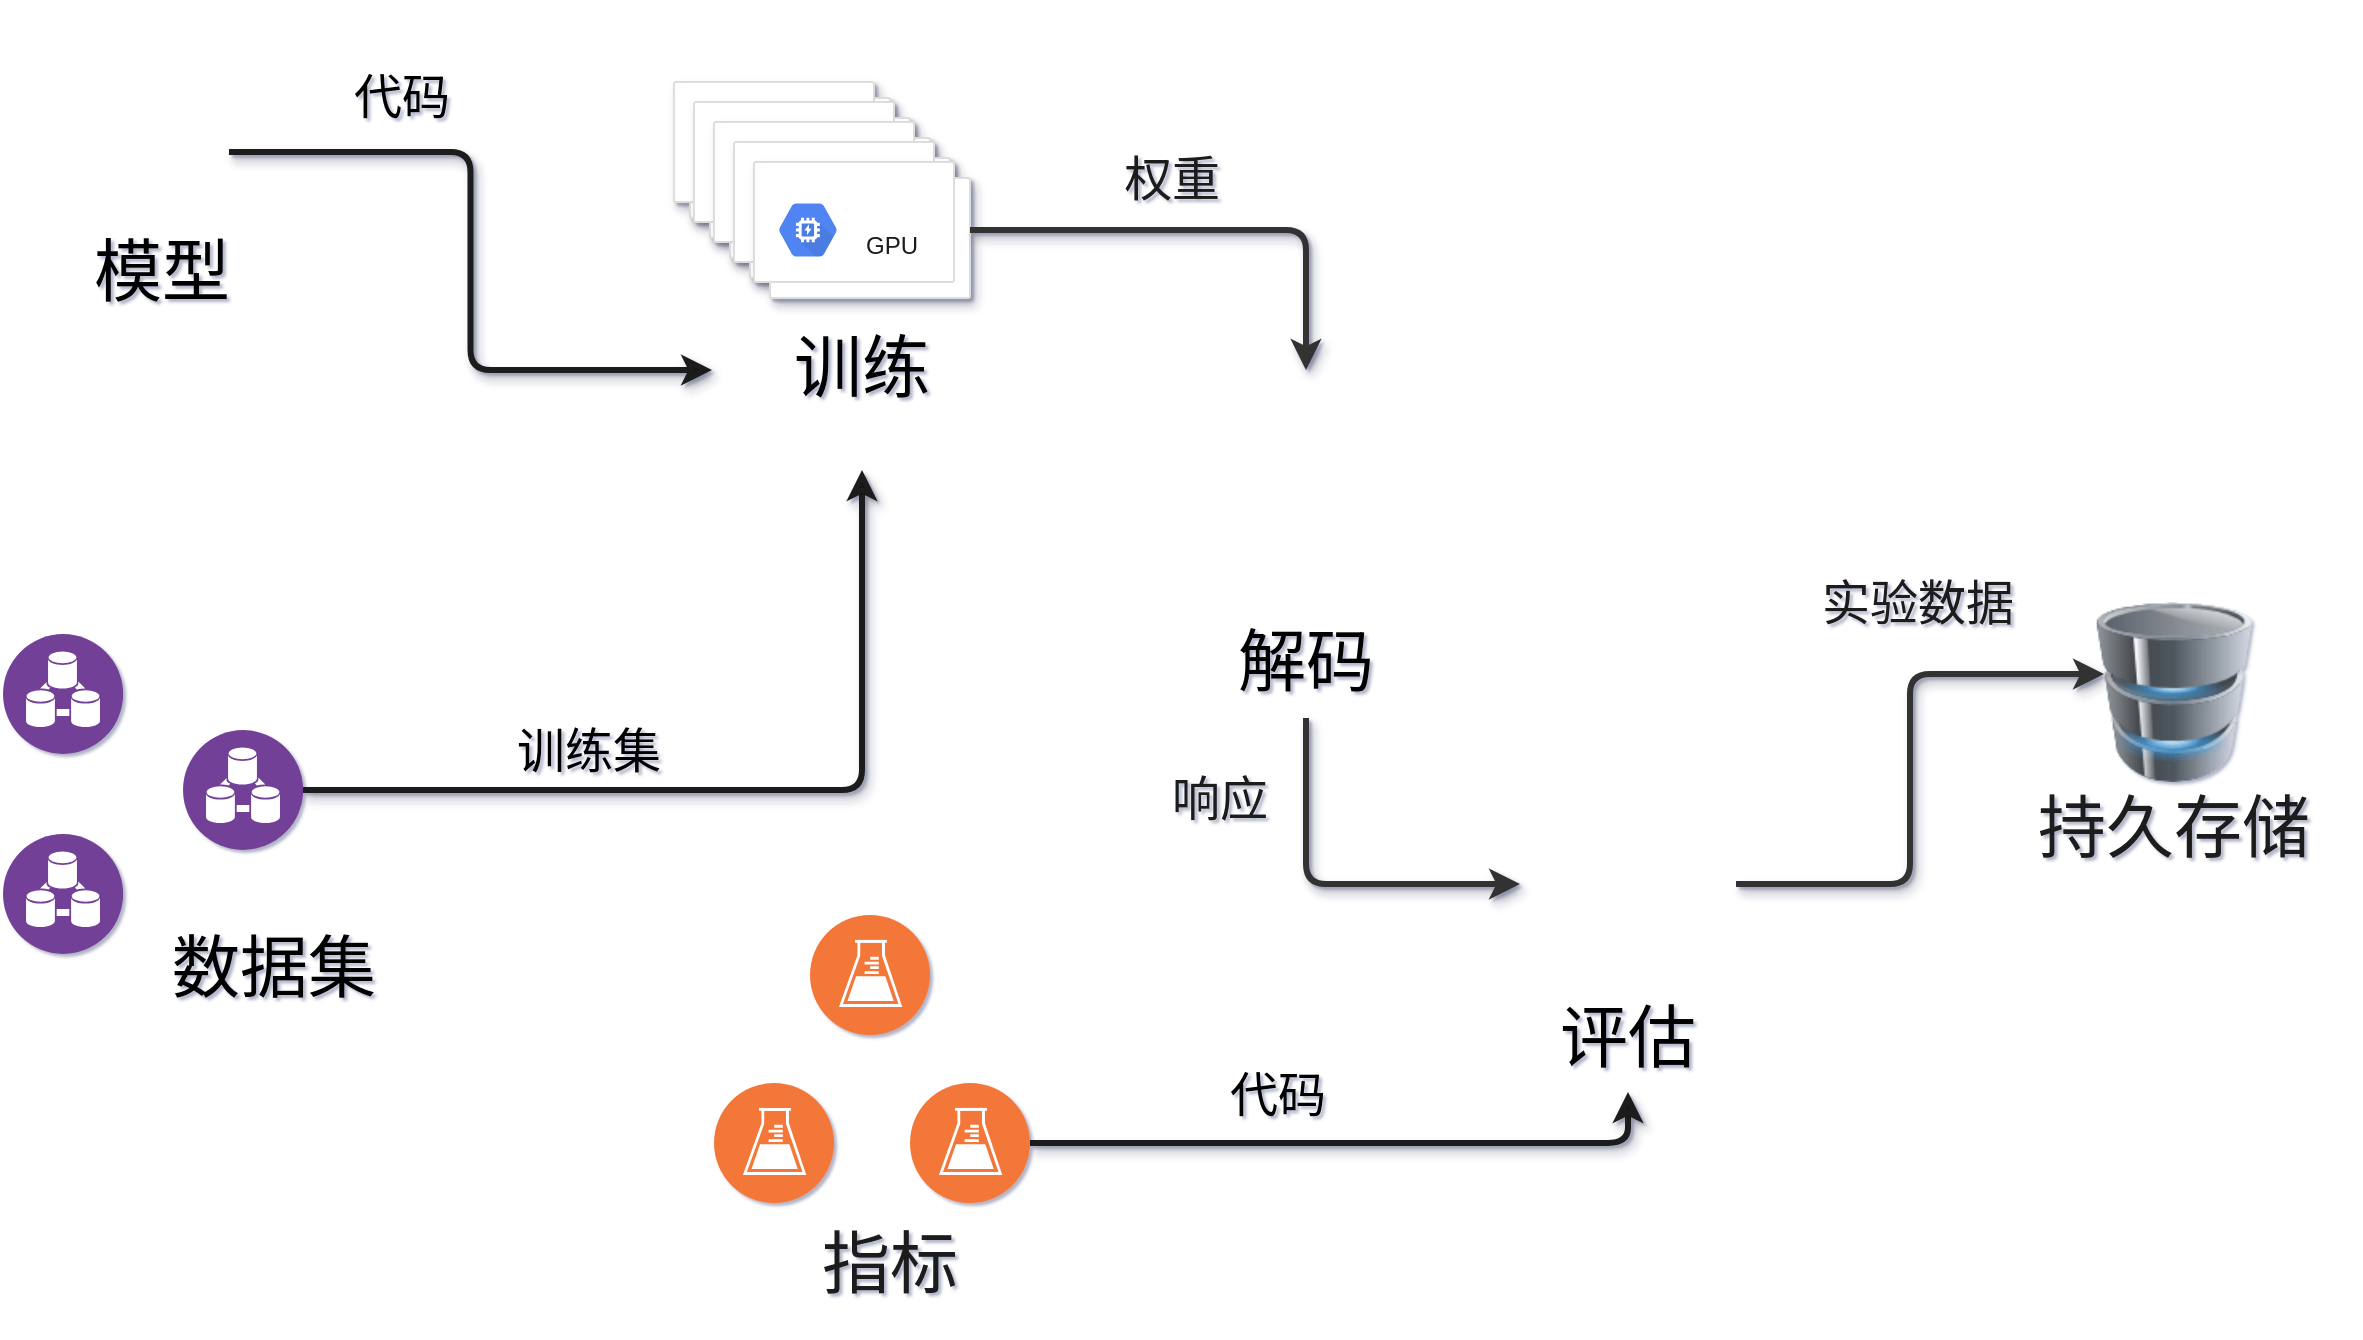 <mxfile version="10.6.7" type="device"><diagram id="59pdwE7su75yG3CBF--7" name="Page-1"><mxGraphModel dx="1790" dy="958" grid="1" gridSize="10" guides="1" tooltips="1" connect="1" arrows="1" fold="1" page="1" pageScale="1" pageWidth="1700" pageHeight="1100" background="none" math="0" shadow="1"><root><mxCell id="0"/><mxCell id="1" parent="0"/><mxCell id="ioFKilwfD-R_9Cd-WqFa-1008" value="" style="group" parent="1" vertex="1" connectable="0"><mxGeometry x="52.5" y="750" width="371" height="263" as="geometry"/></mxCell><mxCell id="ioFKilwfD-R_9Cd-WqFa-991" value="" style="group" parent="ioFKilwfD-R_9Cd-WqFa-1008" vertex="1" connectable="0"><mxGeometry width="150" height="160" as="geometry"/></mxCell><mxCell id="ioFKilwfD-R_9Cd-WqFa-899" value="" style="aspect=fixed;perimeter=ellipsePerimeter;html=1;align=center;shadow=0;dashed=0;fontColor=#4277BB;labelBackgroundColor=#ffffff;fontSize=12;spacingTop=3;image;image=img/lib/ibm/analytics/data_integration.svg;" parent="ioFKilwfD-R_9Cd-WqFa-991" vertex="1"><mxGeometry width="60" height="60" as="geometry"/></mxCell><mxCell id="ioFKilwfD-R_9Cd-WqFa-900" value="" style="aspect=fixed;perimeter=ellipsePerimeter;html=1;align=center;shadow=0;dashed=0;fontColor=#4277BB;labelBackgroundColor=#ffffff;fontSize=12;spacingTop=3;image;image=img/lib/ibm/analytics/data_integration.svg;" parent="ioFKilwfD-R_9Cd-WqFa-991" vertex="1"><mxGeometry y="100" width="60" height="60" as="geometry"/></mxCell><mxCell id="ioFKilwfD-R_9Cd-WqFa-973" value="" style="aspect=fixed;perimeter=ellipsePerimeter;html=1;align=center;shadow=0;dashed=0;fontColor=#4277BB;labelBackgroundColor=#ffffff;fontSize=12;spacingTop=3;image;image=img/lib/ibm/analytics/data_integration.svg;" parent="ioFKilwfD-R_9Cd-WqFa-991" vertex="1"><mxGeometry x="90" y="48" width="60" height="60" as="geometry"/></mxCell><mxCell id="ioFKilwfD-R_9Cd-WqFa-992" value="&lt;font face=&quot;SimSun&quot;&gt;数据集&lt;/font&gt;" style="text;html=1;strokeColor=none;fillColor=none;align=center;verticalAlign=middle;whiteSpace=wrap;rounded=0;fontFamily=Times New Roman;fontSize=34;" parent="ioFKilwfD-R_9Cd-WqFa-1008" vertex="1"><mxGeometry x="60" y="118" width="150" height="100" as="geometry"/></mxCell><mxCell id="ioFKilwfD-R_9Cd-WqFa-1078" value="" style="group" parent="ioFKilwfD-R_9Cd-WqFa-1008" vertex="1" connectable="0"><mxGeometry x="9" y="-317" width="150" height="162" as="geometry"/></mxCell><mxCell id="ioFKilwfD-R_9Cd-WqFa-1033" value="" style="group" parent="ioFKilwfD-R_9Cd-WqFa-1078" vertex="1" connectable="0"><mxGeometry width="150" height="162" as="geometry"/></mxCell><mxCell id="ioFKilwfD-R_9Cd-WqFa-981" value="" style="group" parent="ioFKilwfD-R_9Cd-WqFa-1033" vertex="1" connectable="0"><mxGeometry width="104" height="104" as="geometry"/></mxCell><mxCell id="ioFKilwfD-R_9Cd-WqFa-971" value="" style="shape=image;html=1;verticalAlign=top;verticalLabelPosition=bottom;labelBackgroundColor=#ffffff;imageAspect=0;aspect=fixed;image=https://cdn2.iconfinder.com/data/icons/oxygen/128x128/mimetypes/application-x-python.png" parent="ioFKilwfD-R_9Cd-WqFa-981" vertex="1"><mxGeometry width="54" height="54" as="geometry"/></mxCell><mxCell id="ioFKilwfD-R_9Cd-WqFa-976" value="" style="shape=image;html=1;verticalAlign=top;verticalLabelPosition=bottom;labelBackgroundColor=#ffffff;imageAspect=0;aspect=fixed;image=https://cdn2.iconfinder.com/data/icons/oxygen/128x128/mimetypes/application-x-python.png" parent="ioFKilwfD-R_9Cd-WqFa-981" vertex="1"><mxGeometry x="10" y="10" width="54" height="54" as="geometry"/></mxCell><mxCell id="ioFKilwfD-R_9Cd-WqFa-977" value="" style="shape=image;html=1;verticalAlign=top;verticalLabelPosition=bottom;labelBackgroundColor=#ffffff;imageAspect=0;aspect=fixed;image=https://cdn2.iconfinder.com/data/icons/oxygen/128x128/mimetypes/application-x-python.png" parent="ioFKilwfD-R_9Cd-WqFa-981" vertex="1"><mxGeometry x="20" y="20" width="54" height="54" as="geometry"/></mxCell><mxCell id="ioFKilwfD-R_9Cd-WqFa-978" value="" style="shape=image;html=1;verticalAlign=top;verticalLabelPosition=bottom;labelBackgroundColor=#ffffff;imageAspect=0;aspect=fixed;image=https://cdn2.iconfinder.com/data/icons/oxygen/128x128/mimetypes/application-x-python.png" parent="ioFKilwfD-R_9Cd-WqFa-981" vertex="1"><mxGeometry x="30" y="30" width="54" height="54" as="geometry"/></mxCell><mxCell id="ioFKilwfD-R_9Cd-WqFa-979" value="" style="shape=image;html=1;verticalAlign=top;verticalLabelPosition=bottom;labelBackgroundColor=#ffffff;imageAspect=0;aspect=fixed;image=https://cdn2.iconfinder.com/data/icons/oxygen/128x128/mimetypes/application-x-python.png" parent="ioFKilwfD-R_9Cd-WqFa-981" vertex="1"><mxGeometry x="40" y="39" width="54" height="54" as="geometry"/></mxCell><mxCell id="ioFKilwfD-R_9Cd-WqFa-982" value="&lt;font face=&quot;SimSun&quot;&gt;模型&lt;br&gt;&lt;/font&gt;" style="text;html=1;strokeColor=none;fillColor=none;align=center;verticalAlign=middle;whiteSpace=wrap;rounded=0;fontFamily=Times New Roman;fontSize=34;" parent="ioFKilwfD-R_9Cd-WqFa-1033" vertex="1"><mxGeometry x="-10" y="112" width="160" height="50" as="geometry"/></mxCell><mxCell id="ioFKilwfD-R_9Cd-WqFa-1110" value="&lt;font style=&quot;font-size: 24px&quot; face=&quot;SimSun&quot;&gt;训练集&lt;/font&gt;" style="text;html=1;strokeColor=none;fillColor=none;align=center;verticalAlign=middle;whiteSpace=wrap;rounded=0;fontFamily=Times New Roman;fontSize=34;" parent="ioFKilwfD-R_9Cd-WqFa-1008" vertex="1"><mxGeometry x="240.5" y="46" width="105" height="20" as="geometry"/></mxCell><mxCell id="ioFKilwfD-R_9Cd-WqFa-1009" value="" style="group" parent="1" vertex="1" connectable="0"><mxGeometry x="388" y="474" width="169" height="194" as="geometry"/></mxCell><mxCell id="ioFKilwfD-R_9Cd-WqFa-901" value="" style="shape=mxgraph.gcp2.doubleRect;strokeColor=#dddddd;fillColor=#ffffff;shadow=1;strokeWidth=1;" parent="ioFKilwfD-R_9Cd-WqFa-1009" vertex="1"><mxGeometry width="108" height="68" as="geometry"/></mxCell><mxCell id="ioFKilwfD-R_9Cd-WqFa-902" value="&lt;br&gt;GPU" style="dashed=0;connectable=0;html=1;fillColor=#5184F3;strokeColor=none;shape=mxgraph.gcp2.hexIcon;prIcon=gpu;part=1;labelPosition=right;verticalLabelPosition=middle;align=left;verticalAlign=middle;spacingLeft=5;fontColor=#999999;fontSize=12;" parent="ioFKilwfD-R_9Cd-WqFa-901" vertex="1"><mxGeometry y="0.5" width="44" height="39" relative="1" as="geometry"><mxPoint x="5" y="-19.5" as="offset"/></mxGeometry></mxCell><mxCell id="ioFKilwfD-R_9Cd-WqFa-983" value="" style="shape=mxgraph.gcp2.doubleRect;strokeColor=#dddddd;fillColor=#ffffff;shadow=1;strokeWidth=1;" parent="ioFKilwfD-R_9Cd-WqFa-1009" vertex="1"><mxGeometry x="10" y="10" width="108" height="68" as="geometry"/></mxCell><mxCell id="ioFKilwfD-R_9Cd-WqFa-984" value="&lt;br&gt;GPU" style="dashed=0;connectable=0;html=1;fillColor=#5184F3;strokeColor=none;shape=mxgraph.gcp2.hexIcon;prIcon=gpu;part=1;labelPosition=right;verticalLabelPosition=middle;align=left;verticalAlign=middle;spacingLeft=5;fontColor=#999999;fontSize=12;" parent="ioFKilwfD-R_9Cd-WqFa-983" vertex="1"><mxGeometry y="0.5" width="44" height="39" relative="1" as="geometry"><mxPoint x="5" y="-19.5" as="offset"/></mxGeometry></mxCell><mxCell id="ioFKilwfD-R_9Cd-WqFa-985" value="" style="shape=mxgraph.gcp2.doubleRect;strokeColor=#dddddd;fillColor=#ffffff;shadow=1;strokeWidth=1;" parent="ioFKilwfD-R_9Cd-WqFa-1009" vertex="1"><mxGeometry x="20" y="20" width="108" height="68" as="geometry"/></mxCell><mxCell id="ioFKilwfD-R_9Cd-WqFa-986" value="&lt;br&gt;GPU" style="dashed=0;connectable=0;html=1;fillColor=#5184F3;strokeColor=none;shape=mxgraph.gcp2.hexIcon;prIcon=gpu;part=1;labelPosition=right;verticalLabelPosition=middle;align=left;verticalAlign=middle;spacingLeft=5;fontColor=#999999;fontSize=12;" parent="ioFKilwfD-R_9Cd-WqFa-985" vertex="1"><mxGeometry y="0.5" width="44" height="39" relative="1" as="geometry"><mxPoint x="5" y="-19.5" as="offset"/></mxGeometry></mxCell><mxCell id="ioFKilwfD-R_9Cd-WqFa-987" value="" style="shape=mxgraph.gcp2.doubleRect;strokeColor=#dddddd;fillColor=#ffffff;shadow=1;strokeWidth=1;" parent="ioFKilwfD-R_9Cd-WqFa-1009" vertex="1"><mxGeometry x="30" y="30" width="108" height="68" as="geometry"/></mxCell><mxCell id="ioFKilwfD-R_9Cd-WqFa-988" value="&lt;br&gt;GPU" style="dashed=0;connectable=0;html=1;fillColor=#5184F3;strokeColor=none;shape=mxgraph.gcp2.hexIcon;prIcon=gpu;part=1;labelPosition=right;verticalLabelPosition=middle;align=left;verticalAlign=middle;spacingLeft=5;fontColor=#999999;fontSize=12;" parent="ioFKilwfD-R_9Cd-WqFa-987" vertex="1"><mxGeometry y="0.5" width="44" height="39" relative="1" as="geometry"><mxPoint x="5" y="-19.5" as="offset"/></mxGeometry></mxCell><mxCell id="ioFKilwfD-R_9Cd-WqFa-989" value="" style="shape=mxgraph.gcp2.doubleRect;strokeColor=#dddddd;fillColor=#ffffff;shadow=1;strokeWidth=1;" parent="ioFKilwfD-R_9Cd-WqFa-1009" vertex="1"><mxGeometry x="40" y="40" width="108" height="68" as="geometry"/></mxCell><mxCell id="ioFKilwfD-R_9Cd-WqFa-990" value="&lt;br&gt;GPU" style="dashed=0;connectable=0;html=1;fillColor=#5184F3;strokeColor=none;shape=mxgraph.gcp2.hexIcon;prIcon=gpu;part=1;labelPosition=right;verticalLabelPosition=middle;align=left;verticalAlign=middle;spacingLeft=5;fontColor=#1A1A1A;fontSize=12;" parent="ioFKilwfD-R_9Cd-WqFa-989" vertex="1"><mxGeometry y="0.5" width="44" height="39" relative="1" as="geometry"><mxPoint x="5" y="-19.5" as="offset"/></mxGeometry></mxCell><mxCell id="ioFKilwfD-R_9Cd-WqFa-1007" value="&lt;font face=&quot;SimSun&quot;&gt;训练&lt;/font&gt;" style="text;html=1;strokeColor=none;fillColor=none;align=center;verticalAlign=middle;whiteSpace=wrap;rounded=0;fontFamily=Times New Roman;fontSize=34;" parent="ioFKilwfD-R_9Cd-WqFa-1009" vertex="1"><mxGeometry x="19" y="94" width="150" height="100" as="geometry"/></mxCell><mxCell id="ioFKilwfD-R_9Cd-WqFa-1031" value="" style="group" parent="1" vertex="1" connectable="0"><mxGeometry x="606" y="618" width="292" height="480.5" as="geometry"/></mxCell><mxCell id="ioFKilwfD-R_9Cd-WqFa-1024" value="" style="shape=image;html=1;verticalAlign=top;verticalLabelPosition=bottom;labelBackgroundColor=#ffffff;imageAspect=0;aspect=fixed;image=https://cdn0.iconfinder.com/data/icons/maternity-and-pregnancy-2/512/164_Chat_chatting_conversation_dialogue_auto_robot-128.png;rounded=0;fillColor=none;gradientColor=none;fontFamily=Times New Roman;fontSize=34;fontColor=#1A1A1A;" parent="ioFKilwfD-R_9Cd-WqFa-1031" vertex="1"><mxGeometry x="34" width="128" height="128" as="geometry"/></mxCell><mxCell id="ioFKilwfD-R_9Cd-WqFa-1030" value="&lt;font face=&quot;SimSun&quot;&gt;解码&lt;/font&gt;" style="text;html=1;strokeColor=none;fillColor=none;align=center;verticalAlign=middle;whiteSpace=wrap;rounded=0;fontFamily=Times New Roman;fontSize=34;" parent="ioFKilwfD-R_9Cd-WqFa-1031" vertex="1"><mxGeometry y="119" width="196" height="55" as="geometry"/></mxCell><mxCell id="ioFKilwfD-R_9Cd-WqFa-1103" value="" style="group" parent="ioFKilwfD-R_9Cd-WqFa-1031" vertex="1" connectable="0"><mxGeometry x="-198" y="356.5" width="60" height="60" as="geometry"/></mxCell><mxCell id="ioFKilwfD-R_9Cd-WqFa-1102" value="" style="group" parent="ioFKilwfD-R_9Cd-WqFa-1103" vertex="1" connectable="0"><mxGeometry width="60" height="60" as="geometry"/></mxCell><mxCell id="ioFKilwfD-R_9Cd-WqFa-1101" value="" style="group" parent="ioFKilwfD-R_9Cd-WqFa-1102" vertex="1" connectable="0"><mxGeometry width="60" height="60" as="geometry"/></mxCell><mxCell id="ioFKilwfD-R_9Cd-WqFa-1098" value="" style="group" parent="ioFKilwfD-R_9Cd-WqFa-1101" vertex="1" connectable="0"><mxGeometry width="60" height="60" as="geometry"/></mxCell><mxCell id="ioFKilwfD-R_9Cd-WqFa-1095" value="" style="group" parent="ioFKilwfD-R_9Cd-WqFa-1098" vertex="1" connectable="0"><mxGeometry width="60" height="60" as="geometry"/></mxCell><mxCell id="ioFKilwfD-R_9Cd-WqFa-1091" value="" style="group" parent="ioFKilwfD-R_9Cd-WqFa-1095" vertex="1" connectable="0"><mxGeometry width="60" height="60" as="geometry"/></mxCell><mxCell id="ioFKilwfD-R_9Cd-WqFa-1086" value="" style="aspect=fixed;perimeter=ellipsePerimeter;html=1;align=center;shadow=0;dashed=0;fontColor=#4277BB;labelBackgroundColor=#ffffff;fontSize=12;spacingTop=3;image;image=img/lib/ibm/devops/continuous_testing.svg;rounded=0;fillColor=none;gradientColor=none;" parent="ioFKilwfD-R_9Cd-WqFa-1091" vertex="1"><mxGeometry width="60" height="60" as="geometry"/></mxCell><mxCell id="ioFKilwfD-R_9Cd-WqFa-1112" value="&lt;font style=&quot;font-size: 24px&quot; face=&quot;SimSun&quot;&gt;代码&lt;br&gt;&lt;/font&gt;" style="text;html=1;strokeColor=none;fillColor=none;align=center;verticalAlign=middle;whiteSpace=wrap;rounded=0;fontFamily=Times New Roman;fontSize=34;" parent="ioFKilwfD-R_9Cd-WqFa-1031" vertex="1"><mxGeometry x="55" y="350" width="58" height="20" as="geometry"/></mxCell><mxCell id="ioFKilwfD-R_9Cd-WqFa-1032" style="edgeStyle=orthogonalEdgeStyle;rounded=1;comic=0;orthogonalLoop=1;jettySize=auto;html=1;shadow=1;strokeColor=#333333;strokeWidth=3;fontFamily=Times New Roman;fontSize=34;fontColor=#1A1A1A;" parent="1" source="ioFKilwfD-R_9Cd-WqFa-989" target="ioFKilwfD-R_9Cd-WqFa-1024" edge="1"><mxGeometry relative="1" as="geometry"/></mxCell><mxCell id="ioFKilwfD-R_9Cd-WqFa-1082" style="edgeStyle=orthogonalEdgeStyle;rounded=1;comic=0;orthogonalLoop=1;jettySize=auto;html=1;exitX=1;exitY=0.5;exitDx=0;exitDy=0;entryX=0;entryY=0.5;entryDx=0;entryDy=0;shadow=1;strokeColor=#1A1A1A;strokeWidth=3;fontFamily=Times New Roman;fontSize=34;fontColor=#1A1A1A;" parent="1" source="ioFKilwfD-R_9Cd-WqFa-1036" target="ioFKilwfD-R_9Cd-WqFa-1007" edge="1"><mxGeometry relative="1" as="geometry"/></mxCell><mxCell id="ioFKilwfD-R_9Cd-WqFa-1036" value="" style="shape=image;html=1;verticalAlign=top;verticalLabelPosition=bottom;labelBackgroundColor=#ffffff;imageAspect=0;aspect=fixed;image=https://cdn2.iconfinder.com/data/icons/oxygen/128x128/mimetypes/application-x-python.png" parent="1" vertex="1"><mxGeometry x="111.5" y="482" width="54" height="54" as="geometry"/></mxCell><mxCell id="ioFKilwfD-R_9Cd-WqFa-1043" value="" style="group" parent="1" vertex="1" connectable="0"><mxGeometry x="750" y="821" width="230" height="158" as="geometry"/></mxCell><mxCell id="ioFKilwfD-R_9Cd-WqFa-1038" value="" style="shape=image;html=1;verticalAlign=top;verticalLabelPosition=bottom;labelBackgroundColor=#ffffff;imageAspect=0;aspect=fixed;image=https://cdn1.iconfinder.com/data/icons/infographic-vol-7/512/6-128.png;rounded=0;fillColor=none;gradientColor=none;fontFamily=Times New Roman;fontSize=34;" parent="ioFKilwfD-R_9Cd-WqFa-1043" vertex="1"><mxGeometry x="61" width="108" height="108" as="geometry"/></mxCell><mxCell id="ioFKilwfD-R_9Cd-WqFa-1042" value="&lt;font face=&quot;SimSun&quot;&gt;评估&lt;/font&gt;" style="text;html=1;strokeColor=none;fillColor=none;align=center;verticalAlign=middle;whiteSpace=wrap;rounded=0;fontFamily=Times New Roman;fontSize=34;" parent="ioFKilwfD-R_9Cd-WqFa-1043" vertex="1"><mxGeometry y="106" width="230" height="52" as="geometry"/></mxCell><mxCell id="ioFKilwfD-R_9Cd-WqFa-1046" style="edgeStyle=orthogonalEdgeStyle;rounded=1;comic=0;orthogonalLoop=1;jettySize=auto;html=1;exitX=0.5;exitY=1;exitDx=0;exitDy=0;entryX=0;entryY=0.5;entryDx=0;entryDy=0;shadow=1;strokeColor=#333333;strokeWidth=3;fontFamily=Times New Roman;fontSize=34;fontColor=#1A1A1A;" parent="1" source="ioFKilwfD-R_9Cd-WqFa-1030" target="ioFKilwfD-R_9Cd-WqFa-1038" edge="1"><mxGeometry relative="1" as="geometry"/></mxCell><mxCell id="ioFKilwfD-R_9Cd-WqFa-1047" value="&lt;font style=&quot;font-size: 24px&quot; face=&quot;SimSun&quot;&gt;权重&lt;/font&gt;" style="text;html=1;strokeColor=none;fillColor=none;align=center;verticalAlign=middle;whiteSpace=wrap;rounded=0;fontFamily=Times New Roman;fontSize=34;fontColor=#1A1A1A;" parent="1" vertex="1"><mxGeometry x="580" y="508" width="114" height="24" as="geometry"/></mxCell><mxCell id="ioFKilwfD-R_9Cd-WqFa-1048" value="&lt;font style=&quot;font-size: 24px&quot; face=&quot;SimSun&quot;&gt;响应&lt;/font&gt;&lt;i style=&quot;font-size: 24px&quot;&gt; &lt;br&gt;&lt;/i&gt;" style="text;html=1;strokeColor=none;fillColor=none;align=center;verticalAlign=middle;whiteSpace=wrap;rounded=0;fontFamily=Times New Roman;fontSize=34;fontColor=#1A1A1A;" parent="1" vertex="1"><mxGeometry x="618" y="820" width="86" height="20" as="geometry"/></mxCell><mxCell id="ioFKilwfD-R_9Cd-WqFa-1052" value="" style="group" parent="1" vertex="1" connectable="0"><mxGeometry x="1048" y="734" width="180" height="124" as="geometry"/></mxCell><mxCell id="ioFKilwfD-R_9Cd-WqFa-1004" value="" style="image;html=1;labelBackgroundColor=#ffffff;image=img/lib/clip_art/computers/Database_128x128.png;fontFamily=Times New Roman;fontSize=34;fontColor=#1A1A1A;" parent="ioFKilwfD-R_9Cd-WqFa-1052" vertex="1"><mxGeometry x="45" width="90" height="90" as="geometry"/></mxCell><mxCell id="ioFKilwfD-R_9Cd-WqFa-1049" value="&lt;font face=&quot;SimSun&quot;&gt;持久存储&lt;/font&gt;" style="text;html=1;strokeColor=none;fillColor=none;align=center;verticalAlign=middle;whiteSpace=wrap;rounded=0;fontFamily=Times New Roman;fontSize=34;fontColor=#1A1A1A;" parent="ioFKilwfD-R_9Cd-WqFa-1052" vertex="1"><mxGeometry y="104" width="180" height="20" as="geometry"/></mxCell><mxCell id="ioFKilwfD-R_9Cd-WqFa-1053" style="edgeStyle=orthogonalEdgeStyle;rounded=1;comic=0;orthogonalLoop=1;jettySize=auto;html=1;entryX=0.111;entryY=0.4;entryDx=0;entryDy=0;entryPerimeter=0;shadow=1;strokeColor=#333333;strokeWidth=3;fontFamily=Times New Roman;fontSize=34;fontColor=#1A1A1A;startSize=6;" parent="1" source="ioFKilwfD-R_9Cd-WqFa-1038" target="ioFKilwfD-R_9Cd-WqFa-1004" edge="1"><mxGeometry relative="1" as="geometry"/></mxCell><mxCell id="ioFKilwfD-R_9Cd-WqFa-1081" style="edgeStyle=orthogonalEdgeStyle;rounded=1;comic=0;orthogonalLoop=1;jettySize=auto;html=1;shadow=1;strokeColor=#1A1A1A;strokeWidth=3;fontFamily=Times New Roman;fontSize=34;fontColor=#1A1A1A;" parent="1" source="ioFKilwfD-R_9Cd-WqFa-973" target="ioFKilwfD-R_9Cd-WqFa-1007" edge="1"><mxGeometry relative="1" as="geometry"/></mxCell><mxCell id="ioFKilwfD-R_9Cd-WqFa-1083" value="&lt;font style=&quot;font-size: 24px&quot;&gt;实验数据&lt;br&gt;&lt;/font&gt;" style="text;html=1;strokeColor=none;fillColor=none;align=center;verticalAlign=middle;whiteSpace=wrap;rounded=0;fontFamily=SimSun;fontSize=34;fontColor=#1A1A1A;" parent="1" vertex="1"><mxGeometry x="953" y="720" width="114" height="24" as="geometry"/></mxCell><mxCell id="ioFKilwfD-R_9Cd-WqFa-1084" value="" style="aspect=fixed;perimeter=ellipsePerimeter;html=1;align=center;shadow=0;dashed=0;fontColor=#4277BB;labelBackgroundColor=#ffffff;fontSize=12;spacingTop=3;image;image=img/lib/ibm/devops/continuous_testing.svg;rounded=0;fillColor=none;gradientColor=none;" parent="1" vertex="1"><mxGeometry x="456" y="890.5" width="60" height="60" as="geometry"/></mxCell><mxCell id="q-kliHdL2-WM8AuNp1gP-3" style="edgeStyle=orthogonalEdgeStyle;rounded=1;orthogonalLoop=1;jettySize=auto;html=1;entryX=0.5;entryY=1;entryDx=0;entryDy=0;shadow=1;fontFamily=Times New Roman;fontSize=34;fontColor=#1A1A1A;strokeColor=#1A1A1A;strokeWidth=3;" edge="1" parent="1" source="ioFKilwfD-R_9Cd-WqFa-1087" target="ioFKilwfD-R_9Cd-WqFa-1042"><mxGeometry relative="1" as="geometry"/></mxCell><mxCell id="ioFKilwfD-R_9Cd-WqFa-1087" value="" style="aspect=fixed;perimeter=ellipsePerimeter;html=1;align=center;shadow=0;dashed=0;fontColor=#4277BB;labelBackgroundColor=#ffffff;fontSize=12;spacingTop=3;image;image=img/lib/ibm/devops/continuous_testing.svg;rounded=0;fillColor=none;gradientColor=none;" parent="1" vertex="1"><mxGeometry x="506" y="974.5" width="60" height="60" as="geometry"/></mxCell><mxCell id="ioFKilwfD-R_9Cd-WqFa-1092" value="&lt;font face=&quot;SimSun&quot;&gt;指标&lt;/font&gt;" style="text;html=1;strokeColor=none;fillColor=none;align=center;verticalAlign=middle;whiteSpace=wrap;rounded=0;fontFamily=Times New Roman;fontSize=34;fontColor=#1A1A1A;" parent="1" vertex="1"><mxGeometry x="426" y="1051.5" width="140" height="28" as="geometry"/></mxCell><mxCell id="ioFKilwfD-R_9Cd-WqFa-1111" value="&lt;font style=&quot;font-size: 24px&quot; face=&quot;SimSun&quot;&gt;代码&lt;br&gt;&lt;/font&gt;" style="text;html=1;strokeColor=none;fillColor=none;align=center;verticalAlign=middle;whiteSpace=wrap;rounded=0;fontFamily=Times New Roman;fontSize=34;" parent="1" vertex="1"><mxGeometry x="223" y="469" width="58" height="20" as="geometry"/></mxCell></root></mxGraphModel></diagram></mxfile>